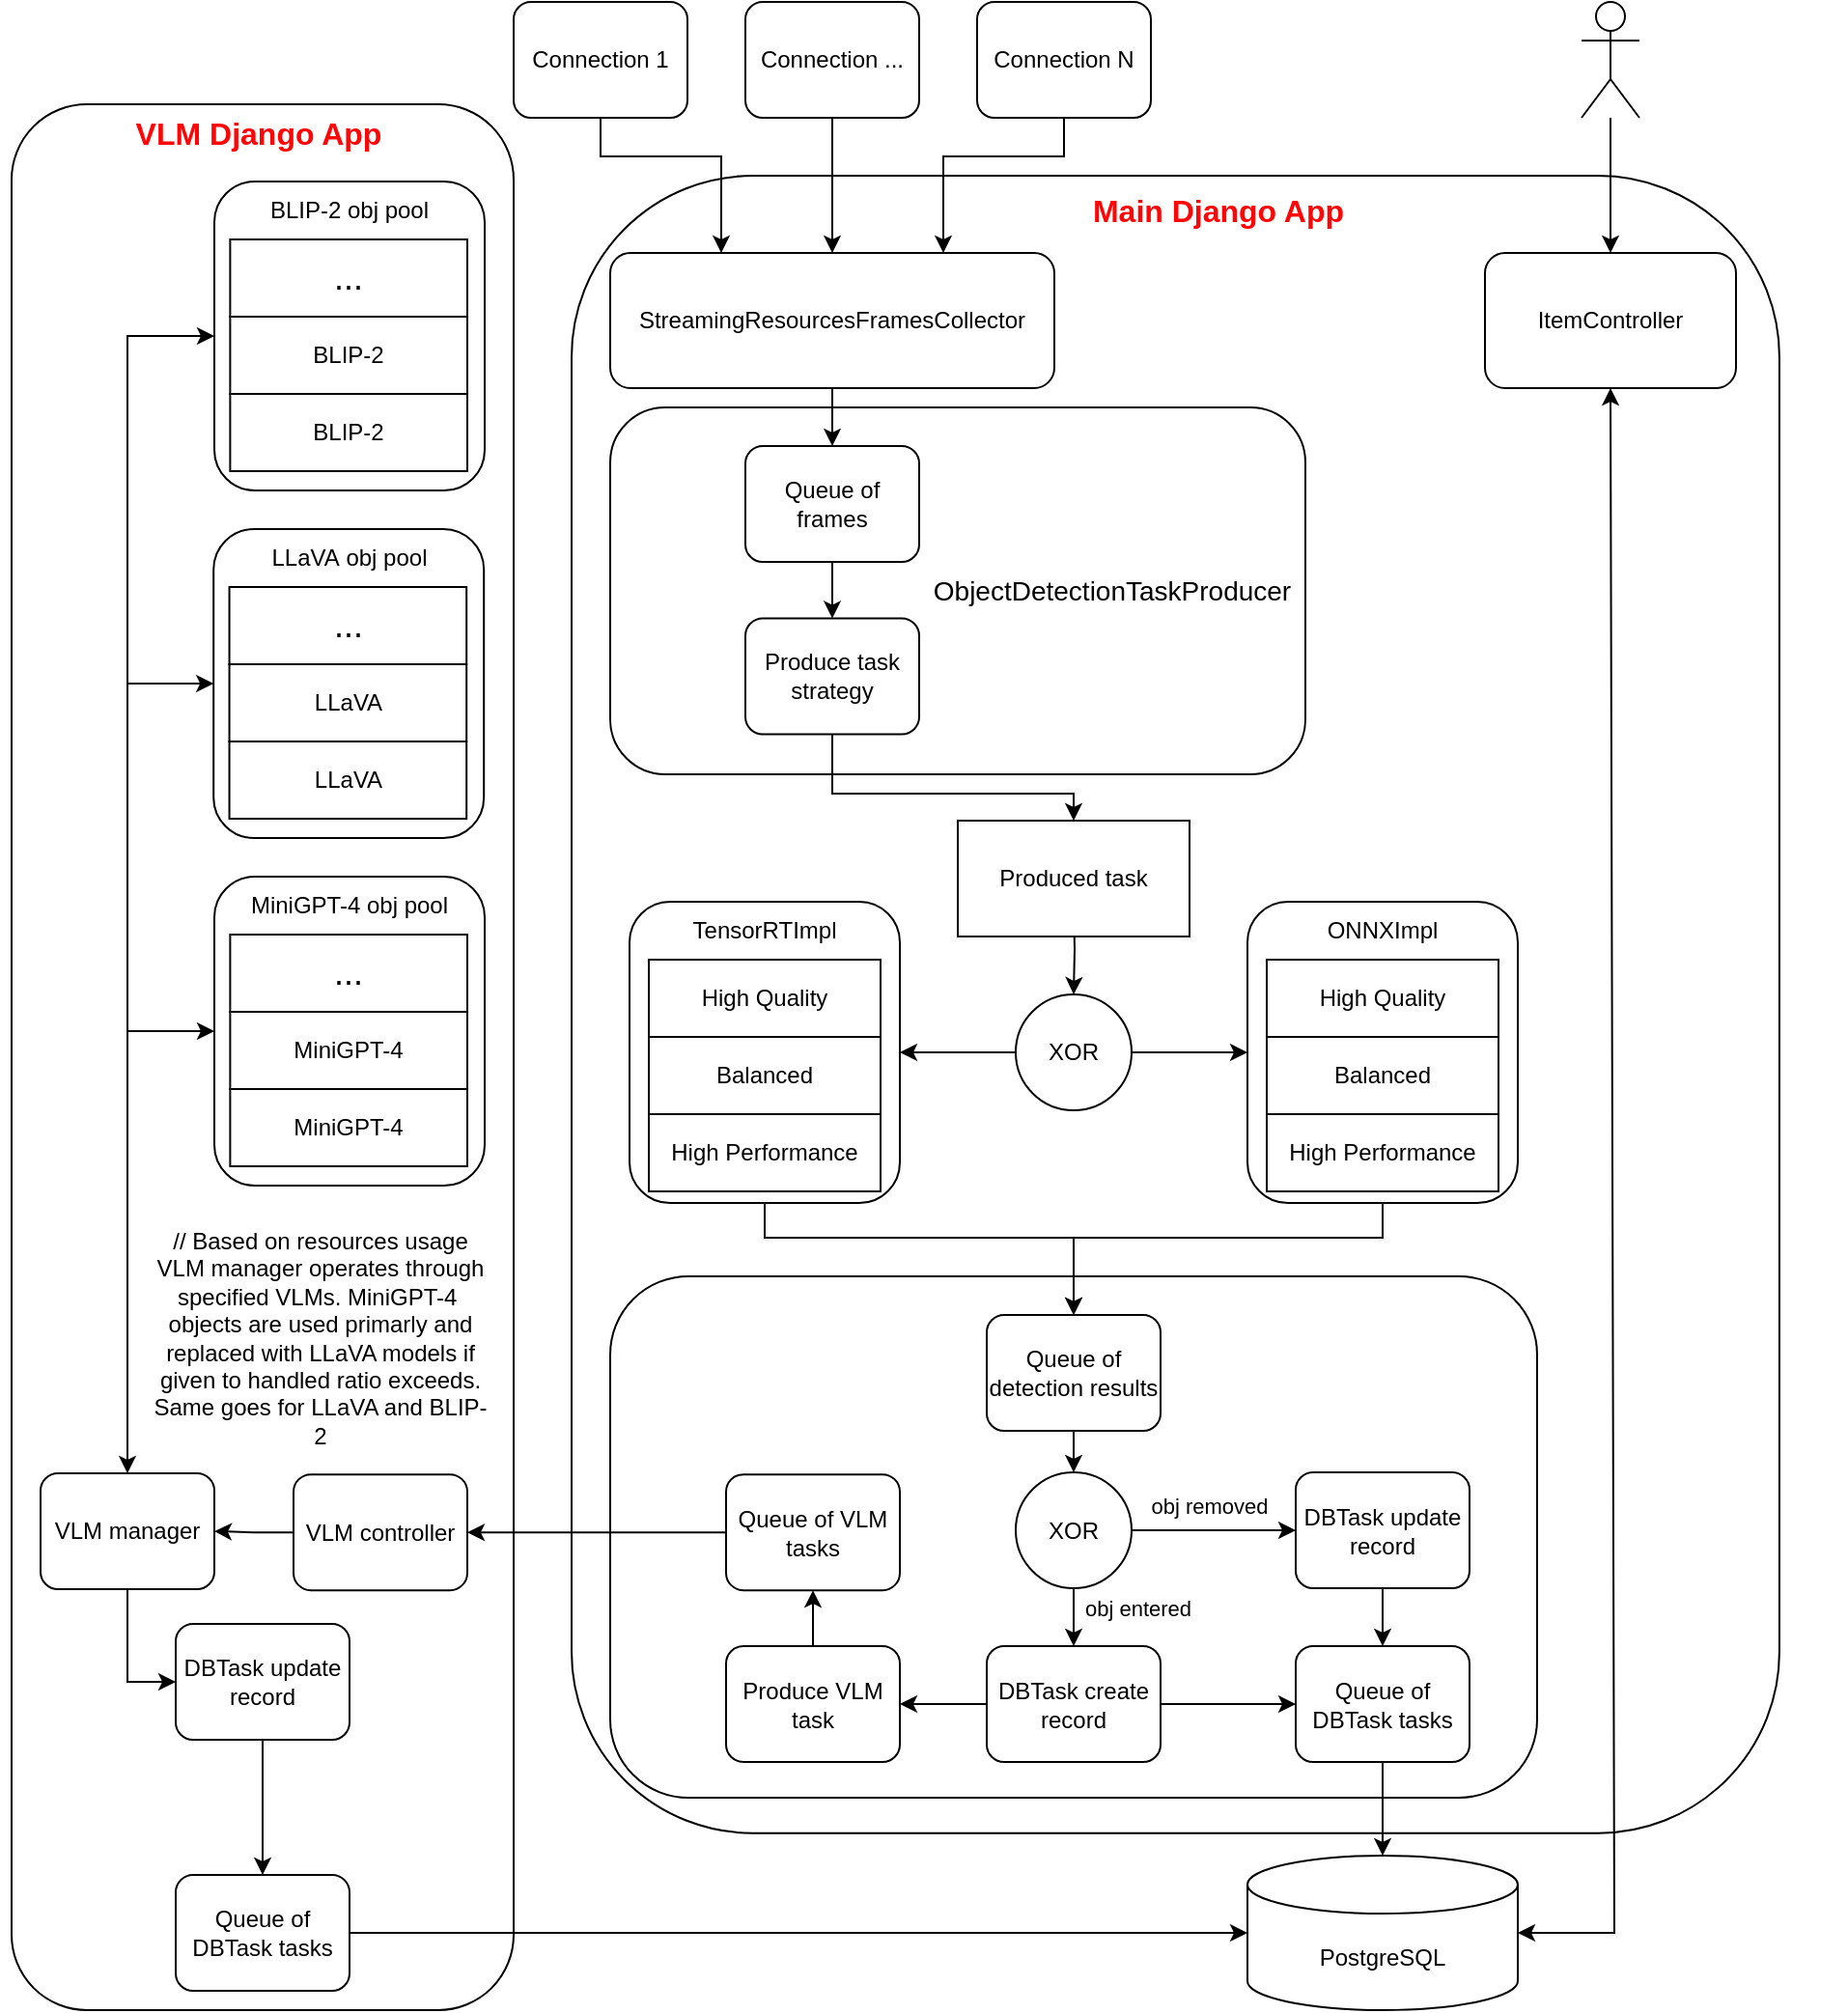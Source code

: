 <mxfile version="28.2.5">
  <diagram name="Страница — 1" id="IB0LTJJu5A-tRw9VyMWV">
    <mxGraphModel dx="854" dy="730" grid="1" gridSize="10" guides="1" tooltips="1" connect="1" arrows="1" fold="1" page="1" pageScale="1" pageWidth="827" pageHeight="1169" math="0" shadow="0">
      <root>
        <mxCell id="0" />
        <mxCell id="1" parent="0" />
        <mxCell id="_JLij78zeixKJYq6KvC4-42" value="" style="rounded=1;whiteSpace=wrap;html=1;rotation=90;" parent="1" vertex="1">
          <mxGeometry x="193.58" y="226.46" width="858.32" height="625.46" as="geometry" />
        </mxCell>
        <mxCell id="_JLij78zeixKJYq6KvC4-45" value="" style="rounded=1;whiteSpace=wrap;html=1;" parent="1" vertex="1">
          <mxGeometry x="330" y="230" width="360" height="190" as="geometry" />
        </mxCell>
        <mxCell id="_PPGcLqHLP1g5EZbc3M4-6" style="edgeStyle=orthogonalEdgeStyle;rounded=0;orthogonalLoop=1;jettySize=auto;html=1;exitX=0.5;exitY=1;exitDx=0;exitDy=0;entryX=0.5;entryY=0;entryDx=0;entryDy=0;" edge="1" parent="1" source="_JLij78zeixKJYq6KvC4-63" target="_JLij78zeixKJYq6KvC4-76">
          <mxGeometry relative="1" as="geometry" />
        </mxCell>
        <mxCell id="_JLij78zeixKJYq6KvC4-63" value="StreamingResourcesFramesCollector" style="rounded=1;whiteSpace=wrap;html=1;" parent="1" vertex="1">
          <mxGeometry x="330" y="150" width="230" height="70" as="geometry" />
        </mxCell>
        <mxCell id="_PPGcLqHLP1g5EZbc3M4-7" style="edgeStyle=orthogonalEdgeStyle;rounded=0;orthogonalLoop=1;jettySize=auto;html=1;exitX=0.5;exitY=1;exitDx=0;exitDy=0;entryX=0.25;entryY=0;entryDx=0;entryDy=0;" edge="1" parent="1" source="_JLij78zeixKJYq6KvC4-67" target="_JLij78zeixKJYq6KvC4-63">
          <mxGeometry relative="1" as="geometry">
            <Array as="points">
              <mxPoint x="325" y="100" />
              <mxPoint x="388" y="100" />
            </Array>
          </mxGeometry>
        </mxCell>
        <mxCell id="_JLij78zeixKJYq6KvC4-67" value="&lt;div&gt;Connection 1&lt;/div&gt;" style="rounded=1;whiteSpace=wrap;html=1;rotation=0;" parent="1" vertex="1">
          <mxGeometry x="280" y="20" width="90" height="60" as="geometry" />
        </mxCell>
        <mxCell id="_PPGcLqHLP1g5EZbc3M4-8" style="edgeStyle=orthogonalEdgeStyle;rounded=0;orthogonalLoop=1;jettySize=auto;html=1;exitX=0.5;exitY=1;exitDx=0;exitDy=0;entryX=0.5;entryY=0;entryDx=0;entryDy=0;" edge="1" parent="1" source="_JLij78zeixKJYq6KvC4-69" target="_JLij78zeixKJYq6KvC4-63">
          <mxGeometry relative="1" as="geometry" />
        </mxCell>
        <mxCell id="_JLij78zeixKJYq6KvC4-69" value="&lt;div&gt;Connection ...&lt;/div&gt;" style="rounded=1;whiteSpace=wrap;html=1;rotation=0;" parent="1" vertex="1">
          <mxGeometry x="400" y="20" width="90" height="60" as="geometry" />
        </mxCell>
        <mxCell id="_PPGcLqHLP1g5EZbc3M4-9" style="edgeStyle=orthogonalEdgeStyle;rounded=0;orthogonalLoop=1;jettySize=auto;html=1;exitX=0.5;exitY=1;exitDx=0;exitDy=0;entryX=0.75;entryY=0;entryDx=0;entryDy=0;" edge="1" parent="1" source="_JLij78zeixKJYq6KvC4-70" target="_JLij78zeixKJYq6KvC4-63">
          <mxGeometry relative="1" as="geometry">
            <Array as="points">
              <mxPoint x="565" y="100" />
              <mxPoint x="503" y="100" />
            </Array>
          </mxGeometry>
        </mxCell>
        <mxCell id="_JLij78zeixKJYq6KvC4-70" value="&lt;div&gt;Connection N&lt;/div&gt;" style="rounded=1;whiteSpace=wrap;html=1;rotation=0;" parent="1" vertex="1">
          <mxGeometry x="520" y="20" width="90" height="60" as="geometry" />
        </mxCell>
        <mxCell id="_JLij78zeixKJYq6KvC4-89" style="edgeStyle=orthogonalEdgeStyle;rounded=0;orthogonalLoop=1;jettySize=auto;html=1;exitX=0.5;exitY=1;exitDx=0;exitDy=0;entryX=0.5;entryY=0;entryDx=0;entryDy=0;" parent="1" source="_JLij78zeixKJYq6KvC4-76" target="_JLij78zeixKJYq6KvC4-80" edge="1">
          <mxGeometry relative="1" as="geometry" />
        </mxCell>
        <mxCell id="_JLij78zeixKJYq6KvC4-76" value="Queue of frames" style="rounded=1;whiteSpace=wrap;html=1;" parent="1" vertex="1">
          <mxGeometry x="400" y="250" width="90" height="60" as="geometry" />
        </mxCell>
        <mxCell id="_JLij78zeixKJYq6KvC4-78" value="&lt;div&gt;&lt;font style=&quot;font-size: 14px;&quot;&gt;ObjectDetectionTaskProducer&lt;/font&gt;&lt;/div&gt;" style="text;html=1;align=center;verticalAlign=middle;whiteSpace=wrap;rounded=0;" parent="1" vertex="1">
          <mxGeometry x="490" y="265.75" width="200" height="118.5" as="geometry" />
        </mxCell>
        <mxCell id="0RGC948TF3Eb1tEXShMP-104" style="edgeStyle=orthogonalEdgeStyle;rounded=0;orthogonalLoop=1;jettySize=auto;html=1;exitX=0.5;exitY=1;exitDx=0;exitDy=0;entryX=0.5;entryY=0;entryDx=0;entryDy=0;" parent="1" source="_JLij78zeixKJYq6KvC4-80" target="_JLij78zeixKJYq6KvC4-90" edge="1">
          <mxGeometry relative="1" as="geometry">
            <Array as="points">
              <mxPoint x="445" y="430" />
              <mxPoint x="570" y="430" />
            </Array>
          </mxGeometry>
        </mxCell>
        <mxCell id="_JLij78zeixKJYq6KvC4-80" value="Produce task strategy" style="rounded=1;whiteSpace=wrap;html=1;" parent="1" vertex="1">
          <mxGeometry x="400" y="339.25" width="90" height="60" as="geometry" />
        </mxCell>
        <mxCell id="0RGC948TF3Eb1tEXShMP-102" style="edgeStyle=orthogonalEdgeStyle;rounded=0;orthogonalLoop=1;jettySize=auto;html=1;exitX=0.5;exitY=1;exitDx=0;exitDy=0;entryX=0.5;entryY=0;entryDx=0;entryDy=0;" parent="1" target="0RGC948TF3Eb1tEXShMP-21" edge="1">
          <mxGeometry relative="1" as="geometry">
            <mxPoint x="570" y="486" as="sourcePoint" />
          </mxGeometry>
        </mxCell>
        <mxCell id="_JLij78zeixKJYq6KvC4-90" value="Produced task" style="rounded=0;whiteSpace=wrap;html=1;" parent="1" vertex="1">
          <mxGeometry x="510" y="444" width="120" height="60" as="geometry" />
        </mxCell>
        <mxCell id="_JLij78zeixKJYq6KvC4-98" value="" style="rounded=1;whiteSpace=wrap;html=1;" parent="1" vertex="1">
          <mxGeometry x="330" y="680" width="480" height="270" as="geometry" />
        </mxCell>
        <mxCell id="0RGC948TF3Eb1tEXShMP-28" style="edgeStyle=orthogonalEdgeStyle;rounded=0;orthogonalLoop=1;jettySize=auto;html=1;exitX=0.5;exitY=1;exitDx=0;exitDy=0;entryX=0.5;entryY=0;entryDx=0;entryDy=0;" parent="1" source="_JLij78zeixKJYq6KvC4-99" target="0RGC948TF3Eb1tEXShMP-27" edge="1">
          <mxGeometry relative="1" as="geometry" />
        </mxCell>
        <mxCell id="_JLij78zeixKJYq6KvC4-99" value="Queue of detection results" style="rounded=1;whiteSpace=wrap;html=1;" parent="1" vertex="1">
          <mxGeometry x="525" y="700" width="90" height="60" as="geometry" />
        </mxCell>
        <mxCell id="0RGC948TF3Eb1tEXShMP-40" style="edgeStyle=orthogonalEdgeStyle;rounded=0;orthogonalLoop=1;jettySize=auto;html=1;exitX=1;exitY=0.5;exitDx=0;exitDy=0;entryX=0;entryY=0.5;entryDx=0;entryDy=0;" parent="1" source="0RGC948TF3Eb1tEXShMP-2" target="0RGC948TF3Eb1tEXShMP-39" edge="1">
          <mxGeometry relative="1" as="geometry" />
        </mxCell>
        <mxCell id="0RGC948TF3Eb1tEXShMP-108" style="edgeStyle=orthogonalEdgeStyle;rounded=0;orthogonalLoop=1;jettySize=auto;html=1;exitX=0;exitY=0.5;exitDx=0;exitDy=0;entryX=1;entryY=0.5;entryDx=0;entryDy=0;" parent="1" source="0RGC948TF3Eb1tEXShMP-2" target="0RGC948TF3Eb1tEXShMP-35" edge="1">
          <mxGeometry relative="1" as="geometry" />
        </mxCell>
        <mxCell id="0RGC948TF3Eb1tEXShMP-2" value="DBTask create record" style="rounded=1;whiteSpace=wrap;html=1;" parent="1" vertex="1">
          <mxGeometry x="525" y="871.5" width="90" height="60" as="geometry" />
        </mxCell>
        <mxCell id="0RGC948TF3Eb1tEXShMP-22" style="edgeStyle=orthogonalEdgeStyle;rounded=0;orthogonalLoop=1;jettySize=auto;html=1;exitX=0.5;exitY=1;exitDx=0;exitDy=0;entryX=0.5;entryY=0;entryDx=0;entryDy=0;" parent="1" source="0RGC948TF3Eb1tEXShMP-6" target="_JLij78zeixKJYq6KvC4-99" edge="1">
          <mxGeometry relative="1" as="geometry">
            <Array as="points">
              <mxPoint x="410" y="660" />
              <mxPoint x="570" y="660" />
            </Array>
          </mxGeometry>
        </mxCell>
        <mxCell id="0RGC948TF3Eb1tEXShMP-6" value="" style="rounded=1;whiteSpace=wrap;html=1;" parent="1" vertex="1">
          <mxGeometry x="340" y="486" width="140" height="156" as="geometry" />
        </mxCell>
        <mxCell id="0RGC948TF3Eb1tEXShMP-7" value="High Performance" style="rounded=0;whiteSpace=wrap;html=1;" parent="1" vertex="1">
          <mxGeometry x="350" y="596" width="120" height="40" as="geometry" />
        </mxCell>
        <mxCell id="0RGC948TF3Eb1tEXShMP-8" value="Balanced" style="rounded=0;whiteSpace=wrap;html=1;" parent="1" vertex="1">
          <mxGeometry x="350" y="556" width="120" height="40" as="geometry" />
        </mxCell>
        <mxCell id="0RGC948TF3Eb1tEXShMP-9" value="High Quality" style="rounded=0;whiteSpace=wrap;html=1;" parent="1" vertex="1">
          <mxGeometry x="350" y="516" width="120" height="40" as="geometry" />
        </mxCell>
        <mxCell id="0RGC948TF3Eb1tEXShMP-10" value="TensorRTImpl" style="text;html=1;align=center;verticalAlign=middle;whiteSpace=wrap;rounded=0;" parent="1" vertex="1">
          <mxGeometry x="350" y="486" width="120" height="30" as="geometry" />
        </mxCell>
        <mxCell id="0RGC948TF3Eb1tEXShMP-23" style="edgeStyle=orthogonalEdgeStyle;rounded=0;orthogonalLoop=1;jettySize=auto;html=1;exitX=0.5;exitY=1;exitDx=0;exitDy=0;entryX=0.5;entryY=0;entryDx=0;entryDy=0;" parent="1" source="0RGC948TF3Eb1tEXShMP-12" target="_JLij78zeixKJYq6KvC4-99" edge="1">
          <mxGeometry relative="1" as="geometry">
            <Array as="points">
              <mxPoint x="730" y="660" />
              <mxPoint x="570" y="660" />
            </Array>
          </mxGeometry>
        </mxCell>
        <mxCell id="0RGC948TF3Eb1tEXShMP-12" value="" style="rounded=1;whiteSpace=wrap;html=1;" parent="1" vertex="1">
          <mxGeometry x="660" y="486" width="140" height="156" as="geometry" />
        </mxCell>
        <mxCell id="0RGC948TF3Eb1tEXShMP-13" value="High Performance" style="rounded=0;whiteSpace=wrap;html=1;" parent="1" vertex="1">
          <mxGeometry x="670" y="596" width="120" height="40" as="geometry" />
        </mxCell>
        <mxCell id="0RGC948TF3Eb1tEXShMP-14" value="Balanced" style="rounded=0;whiteSpace=wrap;html=1;" parent="1" vertex="1">
          <mxGeometry x="670" y="556" width="120" height="40" as="geometry" />
        </mxCell>
        <mxCell id="0RGC948TF3Eb1tEXShMP-15" value="High Quality" style="rounded=0;whiteSpace=wrap;html=1;" parent="1" vertex="1">
          <mxGeometry x="670" y="516" width="120" height="40" as="geometry" />
        </mxCell>
        <mxCell id="0RGC948TF3Eb1tEXShMP-16" value="ONNXImpl" style="text;html=1;align=center;verticalAlign=middle;whiteSpace=wrap;rounded=0;" parent="1" vertex="1">
          <mxGeometry x="670" y="486" width="120" height="30" as="geometry" />
        </mxCell>
        <mxCell id="0RGC948TF3Eb1tEXShMP-19" style="edgeStyle=orthogonalEdgeStyle;rounded=0;orthogonalLoop=1;jettySize=auto;html=1;exitX=0;exitY=0.5;exitDx=0;exitDy=0;entryX=1;entryY=0.5;entryDx=0;entryDy=0;" parent="1" source="0RGC948TF3Eb1tEXShMP-21" target="0RGC948TF3Eb1tEXShMP-6" edge="1">
          <mxGeometry relative="1" as="geometry" />
        </mxCell>
        <mxCell id="0RGC948TF3Eb1tEXShMP-20" style="edgeStyle=orthogonalEdgeStyle;rounded=0;orthogonalLoop=1;jettySize=auto;html=1;exitX=1;exitY=0.5;exitDx=0;exitDy=0;entryX=0;entryY=0.5;entryDx=0;entryDy=0;" parent="1" source="0RGC948TF3Eb1tEXShMP-21" target="0RGC948TF3Eb1tEXShMP-12" edge="1">
          <mxGeometry relative="1" as="geometry" />
        </mxCell>
        <mxCell id="0RGC948TF3Eb1tEXShMP-21" value="XOR" style="ellipse;whiteSpace=wrap;html=1;aspect=fixed;" parent="1" vertex="1">
          <mxGeometry x="540" y="534" width="60" height="60" as="geometry" />
        </mxCell>
        <mxCell id="0RGC948TF3Eb1tEXShMP-29" style="edgeStyle=orthogonalEdgeStyle;rounded=0;orthogonalLoop=1;jettySize=auto;html=1;exitX=0.5;exitY=1;exitDx=0;exitDy=0;entryX=0.5;entryY=0;entryDx=0;entryDy=0;" parent="1" source="0RGC948TF3Eb1tEXShMP-27" target="0RGC948TF3Eb1tEXShMP-2" edge="1">
          <mxGeometry relative="1" as="geometry">
            <Array as="points">
              <mxPoint x="570" y="851.5" />
              <mxPoint x="570" y="851.5" />
            </Array>
          </mxGeometry>
        </mxCell>
        <mxCell id="0RGC948TF3Eb1tEXShMP-30" value="obj entered" style="edgeLabel;html=1;align=center;verticalAlign=middle;resizable=0;points=[];" parent="0RGC948TF3Eb1tEXShMP-29" vertex="1" connectable="0">
          <mxGeometry x="-0.091" y="-4" relative="1" as="geometry">
            <mxPoint x="37" y="-3" as="offset" />
          </mxGeometry>
        </mxCell>
        <mxCell id="0RGC948TF3Eb1tEXShMP-32" style="edgeStyle=orthogonalEdgeStyle;rounded=0;orthogonalLoop=1;jettySize=auto;html=1;exitX=1;exitY=0.5;exitDx=0;exitDy=0;entryX=0;entryY=0.5;entryDx=0;entryDy=0;" parent="1" source="0RGC948TF3Eb1tEXShMP-27" target="0RGC948TF3Eb1tEXShMP-31" edge="1">
          <mxGeometry relative="1" as="geometry" />
        </mxCell>
        <mxCell id="0RGC948TF3Eb1tEXShMP-34" value="obj removed" style="edgeLabel;html=1;align=center;verticalAlign=middle;resizable=0;points=[];" parent="0RGC948TF3Eb1tEXShMP-32" vertex="1" connectable="0">
          <mxGeometry x="-0.138" y="3" relative="1" as="geometry">
            <mxPoint x="3" y="-10" as="offset" />
          </mxGeometry>
        </mxCell>
        <mxCell id="0RGC948TF3Eb1tEXShMP-27" value="XOR" style="ellipse;whiteSpace=wrap;html=1;aspect=fixed;" parent="1" vertex="1">
          <mxGeometry x="540" y="781.5" width="60" height="60" as="geometry" />
        </mxCell>
        <mxCell id="0RGC948TF3Eb1tEXShMP-41" style="edgeStyle=orthogonalEdgeStyle;rounded=0;orthogonalLoop=1;jettySize=auto;html=1;exitX=0.5;exitY=1;exitDx=0;exitDy=0;entryX=0.5;entryY=0;entryDx=0;entryDy=0;" parent="1" source="0RGC948TF3Eb1tEXShMP-31" target="0RGC948TF3Eb1tEXShMP-39" edge="1">
          <mxGeometry relative="1" as="geometry" />
        </mxCell>
        <mxCell id="0RGC948TF3Eb1tEXShMP-31" value="DBTask update record" style="rounded=1;whiteSpace=wrap;html=1;" parent="1" vertex="1">
          <mxGeometry x="685" y="781.5" width="90" height="60" as="geometry" />
        </mxCell>
        <mxCell id="0RGC948TF3Eb1tEXShMP-38" style="edgeStyle=orthogonalEdgeStyle;rounded=0;orthogonalLoop=1;jettySize=auto;html=1;exitX=0.5;exitY=0;exitDx=0;exitDy=0;entryX=0.5;entryY=1;entryDx=0;entryDy=0;" parent="1" source="0RGC948TF3Eb1tEXShMP-35" edge="1">
          <mxGeometry relative="1" as="geometry">
            <mxPoint x="435" y="842.57" as="targetPoint" />
          </mxGeometry>
        </mxCell>
        <mxCell id="0RGC948TF3Eb1tEXShMP-35" value="Produce VLM task" style="rounded=1;whiteSpace=wrap;html=1;" parent="1" vertex="1">
          <mxGeometry x="390" y="871.5" width="90" height="60" as="geometry" />
        </mxCell>
        <mxCell id="0RGC948TF3Eb1tEXShMP-39" value="Queue of DBTask tasks" style="rounded=1;whiteSpace=wrap;html=1;" parent="1" vertex="1">
          <mxGeometry x="685" y="871.5" width="90" height="60" as="geometry" />
        </mxCell>
        <mxCell id="0RGC948TF3Eb1tEXShMP-42" value="PostgreSQL" style="shape=cylinder3;whiteSpace=wrap;html=1;boundedLbl=1;backgroundOutline=1;size=15;" parent="1" vertex="1">
          <mxGeometry x="660" y="980" width="140" height="80" as="geometry" />
        </mxCell>
        <mxCell id="0RGC948TF3Eb1tEXShMP-43" value="" style="rounded=1;whiteSpace=wrap;html=1;" parent="1" vertex="1">
          <mxGeometry x="20" y="73" width="260" height="987" as="geometry" />
        </mxCell>
        <mxCell id="0RGC948TF3Eb1tEXShMP-54" value="" style="rounded=1;whiteSpace=wrap;html=1;" parent="1" vertex="1">
          <mxGeometry x="125" y="473" width="140" height="160" as="geometry" />
        </mxCell>
        <mxCell id="0RGC948TF3Eb1tEXShMP-55" value="MiniGPT-4" style="rounded=0;whiteSpace=wrap;html=1;" parent="1" vertex="1">
          <mxGeometry x="133.19" y="583" width="122.81" height="40" as="geometry" />
        </mxCell>
        <mxCell id="0RGC948TF3Eb1tEXShMP-56" value="MiniGPT-4" style="rounded=0;whiteSpace=wrap;html=1;" parent="1" vertex="1">
          <mxGeometry x="133.19" y="543" width="122.81" height="40" as="geometry" />
        </mxCell>
        <mxCell id="0RGC948TF3Eb1tEXShMP-57" value="&lt;font style=&quot;font-size: 18px;&quot;&gt;...&lt;/font&gt;" style="rounded=0;whiteSpace=wrap;html=1;" parent="1" vertex="1">
          <mxGeometry x="133.19" y="503" width="122.81" height="40" as="geometry" />
        </mxCell>
        <mxCell id="0RGC948TF3Eb1tEXShMP-58" value="MiniGPT-4&amp;nbsp;obj pool" style="text;html=1;align=center;verticalAlign=middle;whiteSpace=wrap;rounded=0;" parent="1" vertex="1">
          <mxGeometry x="125" y="473" width="140" height="30" as="geometry" />
        </mxCell>
        <mxCell id="0RGC948TF3Eb1tEXShMP-66" style="edgeStyle=orthogonalEdgeStyle;rounded=0;orthogonalLoop=1;jettySize=auto;html=1;exitX=0;exitY=0.5;exitDx=0;exitDy=0;entryX=1;entryY=0.5;entryDx=0;entryDy=0;" parent="1" source="0RGC948TF3Eb1tEXShMP-60" target="0RGC948TF3Eb1tEXShMP-65" edge="1">
          <mxGeometry relative="1" as="geometry" />
        </mxCell>
        <mxCell id="0RGC948TF3Eb1tEXShMP-60" value="VLM controller" style="rounded=1;whiteSpace=wrap;html=1;" parent="1" vertex="1">
          <mxGeometry x="166" y="782.57" width="90" height="60" as="geometry" />
        </mxCell>
        <mxCell id="0RGC948TF3Eb1tEXShMP-64" style="edgeStyle=orthogonalEdgeStyle;rounded=0;orthogonalLoop=1;jettySize=auto;html=1;exitX=0;exitY=0.5;exitDx=0;exitDy=0;entryX=1;entryY=0.5;entryDx=0;entryDy=0;" parent="1" source="0RGC948TF3Eb1tEXShMP-63" target="0RGC948TF3Eb1tEXShMP-60" edge="1">
          <mxGeometry relative="1" as="geometry">
            <mxPoint x="260.0" y="849.07" as="targetPoint" />
          </mxGeometry>
        </mxCell>
        <mxCell id="0RGC948TF3Eb1tEXShMP-63" value="Queue of VLM tasks" style="rounded=1;whiteSpace=wrap;html=1;" parent="1" vertex="1">
          <mxGeometry x="390" y="782.57" width="90" height="60" as="geometry" />
        </mxCell>
        <mxCell id="_PPGcLqHLP1g5EZbc3M4-10" style="edgeStyle=orthogonalEdgeStyle;rounded=0;orthogonalLoop=1;jettySize=auto;html=1;exitX=0.5;exitY=1;exitDx=0;exitDy=0;entryX=0;entryY=0.5;entryDx=0;entryDy=0;" edge="1" parent="1" source="0RGC948TF3Eb1tEXShMP-65" target="0RGC948TF3Eb1tEXShMP-89">
          <mxGeometry relative="1" as="geometry" />
        </mxCell>
        <mxCell id="0RGC948TF3Eb1tEXShMP-65" value="VLM manager" style="rounded=1;whiteSpace=wrap;html=1;" parent="1" vertex="1">
          <mxGeometry x="35" y="782" width="90" height="60" as="geometry" />
        </mxCell>
        <mxCell id="0RGC948TF3Eb1tEXShMP-67" value="" style="rounded=1;whiteSpace=wrap;html=1;" parent="1" vertex="1">
          <mxGeometry x="124.59" y="293" width="140" height="160" as="geometry" />
        </mxCell>
        <mxCell id="0RGC948TF3Eb1tEXShMP-68" value="LLaVA" style="rounded=0;whiteSpace=wrap;html=1;" parent="1" vertex="1">
          <mxGeometry x="132.78" y="403" width="122.81" height="40" as="geometry" />
        </mxCell>
        <mxCell id="0RGC948TF3Eb1tEXShMP-69" value="LLaVA" style="rounded=0;whiteSpace=wrap;html=1;" parent="1" vertex="1">
          <mxGeometry x="132.78" y="363" width="122.81" height="40" as="geometry" />
        </mxCell>
        <mxCell id="0RGC948TF3Eb1tEXShMP-70" value="&lt;font style=&quot;font-size: 18px;&quot;&gt;...&lt;/font&gt;" style="rounded=0;whiteSpace=wrap;html=1;" parent="1" vertex="1">
          <mxGeometry x="132.78" y="323" width="122.81" height="40" as="geometry" />
        </mxCell>
        <mxCell id="0RGC948TF3Eb1tEXShMP-71" value="LLaVA&amp;nbsp;obj pool" style="text;html=1;align=center;verticalAlign=middle;whiteSpace=wrap;rounded=0;" parent="1" vertex="1">
          <mxGeometry x="124.59" y="293" width="140" height="30" as="geometry" />
        </mxCell>
        <mxCell id="0RGC948TF3Eb1tEXShMP-77" value="" style="rounded=1;whiteSpace=wrap;html=1;" parent="1" vertex="1">
          <mxGeometry x="125" y="113" width="140" height="160" as="geometry" />
        </mxCell>
        <mxCell id="0RGC948TF3Eb1tEXShMP-78" value="BLIP-2" style="rounded=0;whiteSpace=wrap;html=1;" parent="1" vertex="1">
          <mxGeometry x="133.19" y="223" width="122.81" height="40" as="geometry" />
        </mxCell>
        <mxCell id="0RGC948TF3Eb1tEXShMP-79" value="BLIP-2" style="rounded=0;whiteSpace=wrap;html=1;" parent="1" vertex="1">
          <mxGeometry x="133.19" y="183" width="122.81" height="40" as="geometry" />
        </mxCell>
        <mxCell id="0RGC948TF3Eb1tEXShMP-80" value="&lt;font style=&quot;font-size: 18px;&quot;&gt;...&lt;/font&gt;" style="rounded=0;whiteSpace=wrap;html=1;" parent="1" vertex="1">
          <mxGeometry x="133.19" y="143" width="122.81" height="40" as="geometry" />
        </mxCell>
        <mxCell id="0RGC948TF3Eb1tEXShMP-81" value="BLIP-2&amp;nbsp;obj pool" style="text;html=1;align=center;verticalAlign=middle;whiteSpace=wrap;rounded=0;" parent="1" vertex="1">
          <mxGeometry x="125" y="113" width="140" height="30" as="geometry" />
        </mxCell>
        <mxCell id="0RGC948TF3Eb1tEXShMP-85" value="" style="endArrow=classic;startArrow=classic;html=1;rounded=0;entryX=0;entryY=0.5;entryDx=0;entryDy=0;exitX=0.5;exitY=0;exitDx=0;exitDy=0;" parent="1" source="0RGC948TF3Eb1tEXShMP-65" target="0RGC948TF3Eb1tEXShMP-77" edge="1">
          <mxGeometry width="50" height="50" relative="1" as="geometry">
            <mxPoint x="30" y="253" as="sourcePoint" />
            <mxPoint x="80" y="203" as="targetPoint" />
            <Array as="points">
              <mxPoint x="80" y="193" />
            </Array>
          </mxGeometry>
        </mxCell>
        <mxCell id="0RGC948TF3Eb1tEXShMP-86" value="" style="endArrow=classic;html=1;rounded=0;entryX=0;entryY=0.5;entryDx=0;entryDy=0;" parent="1" target="0RGC948TF3Eb1tEXShMP-67" edge="1">
          <mxGeometry width="50" height="50" relative="1" as="geometry">
            <mxPoint x="80" y="373" as="sourcePoint" />
            <mxPoint x="40" y="363" as="targetPoint" />
          </mxGeometry>
        </mxCell>
        <mxCell id="0RGC948TF3Eb1tEXShMP-87" value="" style="endArrow=classic;html=1;rounded=0;entryX=0;entryY=0.5;entryDx=0;entryDy=0;" parent="1" target="0RGC948TF3Eb1tEXShMP-54" edge="1">
          <mxGeometry width="50" height="50" relative="1" as="geometry">
            <mxPoint x="80" y="553" as="sourcePoint" />
            <mxPoint x="155" y="383" as="targetPoint" />
          </mxGeometry>
        </mxCell>
        <mxCell id="0RGC948TF3Eb1tEXShMP-88" value="&lt;div&gt;// Based on resources usage VLM manager operates through specified VLMs. MiniGPT-4&amp;nbsp; objects are used primarly and replaced with LLaVA models if given to handled ratio exceeds. Same goes for LLaVA and BLIP-2&lt;/div&gt;" style="text;html=1;align=center;verticalAlign=middle;whiteSpace=wrap;rounded=0;" parent="1" vertex="1">
          <mxGeometry x="90" y="642" width="180" height="140" as="geometry" />
        </mxCell>
        <mxCell id="0RGC948TF3Eb1tEXShMP-105" style="edgeStyle=orthogonalEdgeStyle;rounded=0;orthogonalLoop=1;jettySize=auto;html=1;exitX=0.5;exitY=1;exitDx=0;exitDy=0;entryX=0.5;entryY=0;entryDx=0;entryDy=0;" parent="1" source="0RGC948TF3Eb1tEXShMP-89" target="0RGC948TF3Eb1tEXShMP-90" edge="1">
          <mxGeometry relative="1" as="geometry" />
        </mxCell>
        <mxCell id="0RGC948TF3Eb1tEXShMP-89" value="DBTask update record" style="rounded=1;whiteSpace=wrap;html=1;" parent="1" vertex="1">
          <mxGeometry x="105.0" y="860" width="90" height="60" as="geometry" />
        </mxCell>
        <mxCell id="0RGC948TF3Eb1tEXShMP-90" value="Queue of DBTask tasks" style="rounded=1;whiteSpace=wrap;html=1;" parent="1" vertex="1">
          <mxGeometry x="105.0" y="990" width="90" height="60" as="geometry" />
        </mxCell>
        <mxCell id="0RGC948TF3Eb1tEXShMP-93" style="edgeStyle=orthogonalEdgeStyle;rounded=0;orthogonalLoop=1;jettySize=auto;html=1;exitX=0.5;exitY=1;exitDx=0;exitDy=0;entryX=0.5;entryY=0;entryDx=0;entryDy=0;entryPerimeter=0;" parent="1" source="0RGC948TF3Eb1tEXShMP-39" target="0RGC948TF3Eb1tEXShMP-42" edge="1">
          <mxGeometry relative="1" as="geometry">
            <mxPoint x="730" y="990" as="targetPoint" />
          </mxGeometry>
        </mxCell>
        <mxCell id="0RGC948TF3Eb1tEXShMP-96" value="ItemController" style="rounded=1;whiteSpace=wrap;html=1;" parent="1" vertex="1">
          <mxGeometry x="783" y="150" width="130" height="70" as="geometry" />
        </mxCell>
        <mxCell id="0RGC948TF3Eb1tEXShMP-97" value="" style="shape=umlActor;verticalLabelPosition=bottom;verticalAlign=top;html=1;outlineConnect=0;" parent="1" vertex="1">
          <mxGeometry x="833" y="20" width="30" height="60" as="geometry" />
        </mxCell>
        <mxCell id="0RGC948TF3Eb1tEXShMP-98" value="" style="endArrow=classic;html=1;rounded=0;entryX=0.5;entryY=0;entryDx=0;entryDy=0;" parent="1" source="0RGC948TF3Eb1tEXShMP-97" target="0RGC948TF3Eb1tEXShMP-96" edge="1">
          <mxGeometry width="50" height="50" relative="1" as="geometry">
            <mxPoint x="873" y="80" as="sourcePoint" />
            <mxPoint x="918" y="40" as="targetPoint" />
          </mxGeometry>
        </mxCell>
        <mxCell id="0RGC948TF3Eb1tEXShMP-100" value="" style="endArrow=classic;startArrow=classic;html=1;rounded=0;entryX=0.5;entryY=1;entryDx=0;entryDy=0;exitX=1;exitY=0.5;exitDx=0;exitDy=0;exitPerimeter=0;" parent="1" source="0RGC948TF3Eb1tEXShMP-42" target="0RGC948TF3Eb1tEXShMP-96" edge="1">
          <mxGeometry width="50" height="50" relative="1" as="geometry">
            <mxPoint x="880" y="360" as="sourcePoint" />
            <mxPoint x="930" y="310" as="targetPoint" />
            <Array as="points">
              <mxPoint x="850" y="1020" />
            </Array>
          </mxGeometry>
        </mxCell>
        <mxCell id="0RGC948TF3Eb1tEXShMP-106" style="edgeStyle=orthogonalEdgeStyle;rounded=0;orthogonalLoop=1;jettySize=auto;html=1;exitX=1;exitY=0.5;exitDx=0;exitDy=0;entryX=0;entryY=0.5;entryDx=0;entryDy=0;entryPerimeter=0;" parent="1" source="0RGC948TF3Eb1tEXShMP-90" target="0RGC948TF3Eb1tEXShMP-42" edge="1">
          <mxGeometry relative="1" as="geometry" />
        </mxCell>
        <mxCell id="_PPGcLqHLP1g5EZbc3M4-1" value="&lt;font style=&quot;font-size: 16px; color: rgb(255, 5, 5);&quot;&gt;&lt;b&gt;Main Django App&lt;/b&gt;&lt;/font&gt;" style="text;html=1;align=center;verticalAlign=middle;whiteSpace=wrap;rounded=0;" vertex="1" parent="1">
          <mxGeometry x="320" y="113" width="650" height="30" as="geometry" />
        </mxCell>
        <mxCell id="_PPGcLqHLP1g5EZbc3M4-2" value="&lt;font style=&quot;font-size: 16px; color: rgb(255, 5, 5);&quot;&gt;&lt;b&gt;VLM Django App&lt;/b&gt;&lt;/font&gt;" style="text;html=1;align=center;verticalAlign=middle;whiteSpace=wrap;rounded=0;" vertex="1" parent="1">
          <mxGeometry x="14.5" y="73" width="265.5" height="30" as="geometry" />
        </mxCell>
      </root>
    </mxGraphModel>
  </diagram>
</mxfile>
